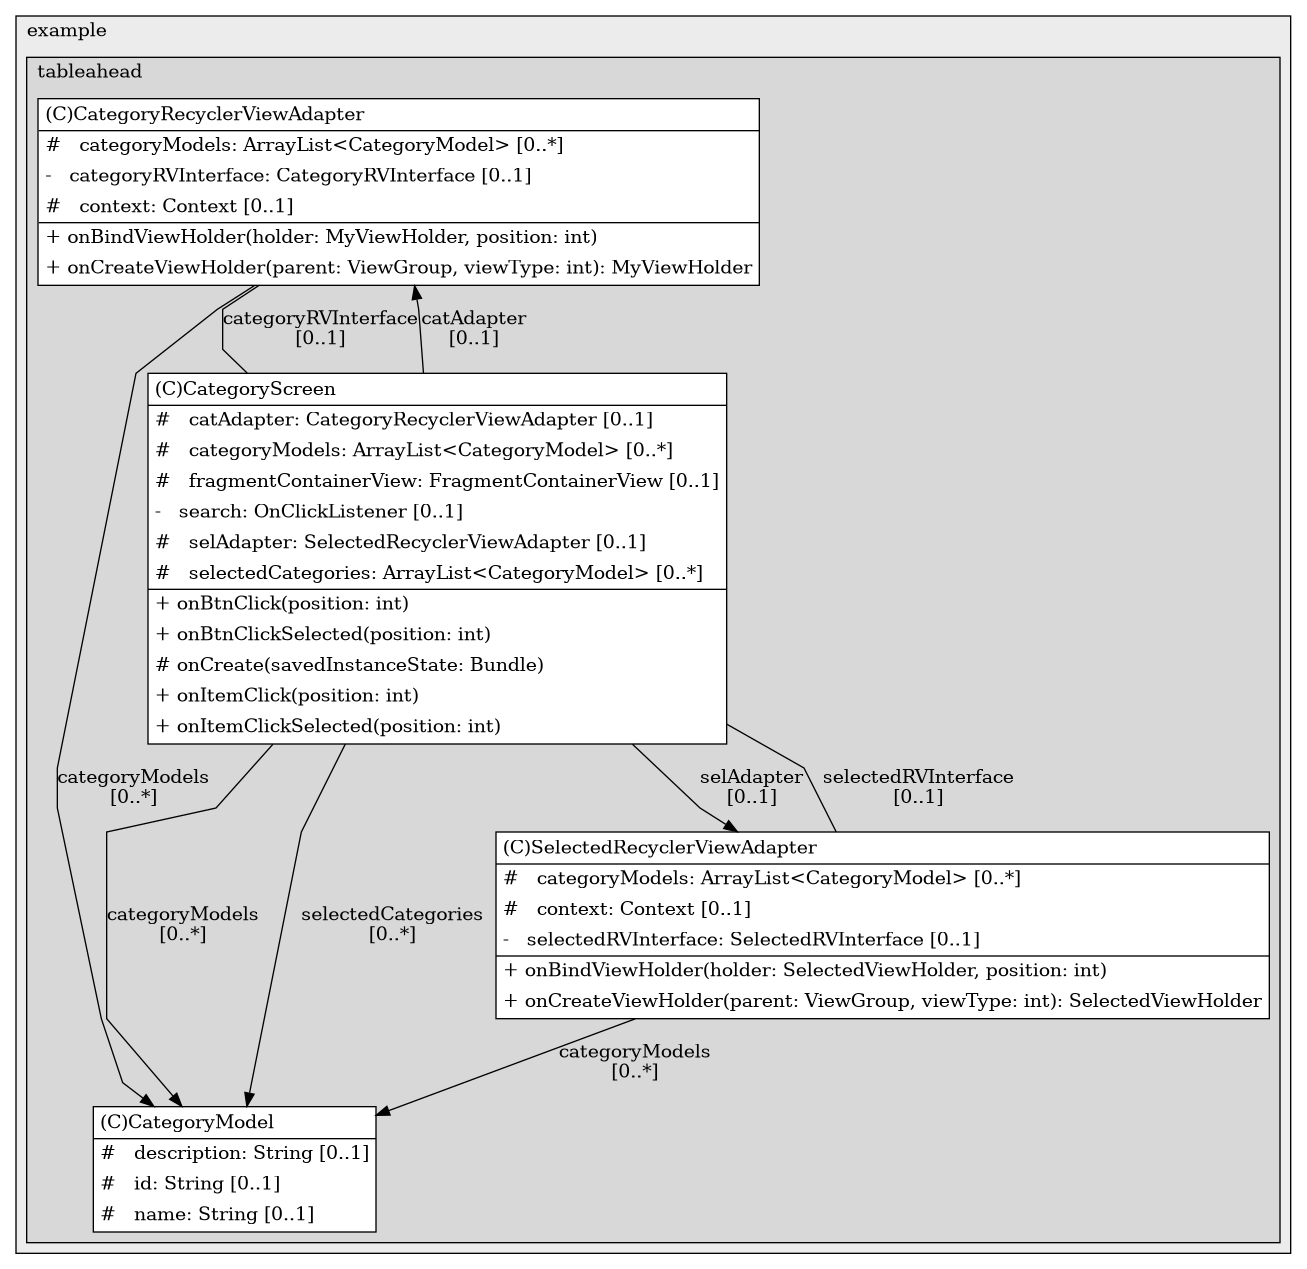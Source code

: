 @startuml

/' diagram meta data start
config=StructureConfiguration;
{
  "projectClassification": {
    "searchMode": "OpenProject", // OpenProject, AllProjects
    "includedProjects": "",
    "pathEndKeywords": "*.impl",
    "isClientPath": "",
    "isClientName": "",
    "isTestPath": "",
    "isTestName": "",
    "isMappingPath": "",
    "isMappingName": "",
    "isDataAccessPath": "",
    "isDataAccessName": "",
    "isDataStructurePath": "",
    "isDataStructureName": "",
    "isInterfaceStructuresPath": "",
    "isInterfaceStructuresName": "",
    "isEntryPointPath": "",
    "isEntryPointName": "",
    "treatFinalFieldsAsMandatory": false
  },
  "graphRestriction": {
    "classPackageExcludeFilter": "",
    "classPackageIncludeFilter": "",
    "classNameExcludeFilter": "",
    "classNameIncludeFilter": "",
    "methodNameExcludeFilter": "",
    "methodNameIncludeFilter": "",
    "removeByInheritance": "", // inheritance/annotation based filtering is done in a second step
    "removeByAnnotation": "",
    "removeByClassPackage": "", // cleanup the graph after inheritance/annotation based filtering is done
    "removeByClassName": "",
    "cutMappings": false,
    "cutEnum": true,
    "cutTests": true,
    "cutClient": true,
    "cutDataAccess": false,
    "cutInterfaceStructures": false,
    "cutDataStructures": false,
    "cutGetterAndSetter": true,
    "cutConstructors": true
  },
  "graphTraversal": {
    "forwardDepth": 6,
    "backwardDepth": 6,
    "classPackageExcludeFilter": "",
    "classPackageIncludeFilter": "",
    "classNameExcludeFilter": "",
    "classNameIncludeFilter": "",
    "methodNameExcludeFilter": "",
    "methodNameIncludeFilter": "",
    "hideMappings": false,
    "hideDataStructures": false,
    "hidePrivateMethods": true,
    "hideInterfaceCalls": true, // indirection: implementation -> interface (is hidden) -> implementation
    "onlyShowApplicationEntryPoints": false, // root node is included
    "useMethodCallsForStructureDiagram": "ForwardOnly" // ForwardOnly, BothDirections, No
  },
  "details": {
    "aggregation": "GroupByClass", // ByClass, GroupByClass, None
    "showClassGenericTypes": true,
    "showMethods": true,
    "showMethodParameterNames": true,
    "showMethodParameterTypes": true,
    "showMethodReturnType": true,
    "showPackageLevels": 2,
    "showDetailedClassStructure": true
  },
  "rootClass": "com.example.tableahead.search.CategoryScreen",
  "extensionCallbackMethod": "" // qualified.class.name#methodName - signature: public static String method(String)
}
diagram meta data end '/



digraph g {
    rankdir="TB"
    splines=polyline
    

'nodes 
subgraph cluster_1322970774 { 
   	label=example
	labeljust=l
	fillcolor="#ececec"
	style=filled
   
   subgraph cluster_121138761 { 
   	label=tableahead
	labeljust=l
	fillcolor="#d8d8d8"
	style=filled
   
   CategoryModel573312914[
	label=<<TABLE BORDER="1" CELLBORDER="0" CELLPADDING="4" CELLSPACING="0">
<TR><TD ALIGN="LEFT" >(C)CategoryModel</TD></TR>
<HR/>
<TR><TD ALIGN="LEFT" >#   description: String [0..1]</TD></TR>
<TR><TD ALIGN="LEFT" >#   id: String [0..1]</TD></TR>
<TR><TD ALIGN="LEFT" >#   name: String [0..1]</TD></TR>
</TABLE>>
	style=filled
	margin=0
	shape=plaintext
	fillcolor="#FFFFFF"
];

CategoryRecyclerViewAdapter573312914[
	label=<<TABLE BORDER="1" CELLBORDER="0" CELLPADDING="4" CELLSPACING="0">
<TR><TD ALIGN="LEFT" >(C)CategoryRecyclerViewAdapter</TD></TR>
<HR/>
<TR><TD ALIGN="LEFT" >#   categoryModels: ArrayList&lt;CategoryModel&gt; [0..*]</TD></TR>
<TR><TD ALIGN="LEFT" >-   categoryRVInterface: CategoryRVInterface [0..1]</TD></TR>
<TR><TD ALIGN="LEFT" >#   context: Context [0..1]</TD></TR>
<HR/>
<TR><TD ALIGN="LEFT" >+ onBindViewHolder(holder: MyViewHolder, position: int)</TD></TR>
<TR><TD ALIGN="LEFT" >+ onCreateViewHolder(parent: ViewGroup, viewType: int): MyViewHolder</TD></TR>
</TABLE>>
	style=filled
	margin=0
	shape=plaintext
	fillcolor="#FFFFFF"
];

CategoryScreen573312914[
	label=<<TABLE BORDER="1" CELLBORDER="0" CELLPADDING="4" CELLSPACING="0">
<TR><TD ALIGN="LEFT" >(C)CategoryScreen</TD></TR>
<HR/>
<TR><TD ALIGN="LEFT" >#   catAdapter: CategoryRecyclerViewAdapter [0..1]</TD></TR>
<TR><TD ALIGN="LEFT" >#   categoryModels: ArrayList&lt;CategoryModel&gt; [0..*]</TD></TR>
<TR><TD ALIGN="LEFT" >#   fragmentContainerView: FragmentContainerView [0..1]</TD></TR>
<TR><TD ALIGN="LEFT" >-   search: OnClickListener [0..1]</TD></TR>
<TR><TD ALIGN="LEFT" >#   selAdapter: SelectedRecyclerViewAdapter [0..1]</TD></TR>
<TR><TD ALIGN="LEFT" >#   selectedCategories: ArrayList&lt;CategoryModel&gt; [0..*]</TD></TR>
<HR/>
<TR><TD ALIGN="LEFT" >+ onBtnClick(position: int)</TD></TR>
<TR><TD ALIGN="LEFT" >+ onBtnClickSelected(position: int)</TD></TR>
<TR><TD ALIGN="LEFT" ># onCreate(savedInstanceState: Bundle)</TD></TR>
<TR><TD ALIGN="LEFT" >+ onItemClick(position: int)</TD></TR>
<TR><TD ALIGN="LEFT" >+ onItemClickSelected(position: int)</TD></TR>
</TABLE>>
	style=filled
	margin=0
	shape=plaintext
	fillcolor="#FFFFFF"
];

SelectedRecyclerViewAdapter573312914[
	label=<<TABLE BORDER="1" CELLBORDER="0" CELLPADDING="4" CELLSPACING="0">
<TR><TD ALIGN="LEFT" >(C)SelectedRecyclerViewAdapter</TD></TR>
<HR/>
<TR><TD ALIGN="LEFT" >#   categoryModels: ArrayList&lt;CategoryModel&gt; [0..*]</TD></TR>
<TR><TD ALIGN="LEFT" >#   context: Context [0..1]</TD></TR>
<TR><TD ALIGN="LEFT" >-   selectedRVInterface: SelectedRVInterface [0..1]</TD></TR>
<HR/>
<TR><TD ALIGN="LEFT" >+ onBindViewHolder(holder: SelectedViewHolder, position: int)</TD></TR>
<TR><TD ALIGN="LEFT" >+ onCreateViewHolder(parent: ViewGroup, viewType: int): SelectedViewHolder</TD></TR>
</TABLE>>
	style=filled
	margin=0
	shape=plaintext
	fillcolor="#FFFFFF"
];
} 
} 

'edges    
CategoryRecyclerViewAdapter573312914 -> CategoryModel573312914[label="categoryModels
[0..*]"];
CategoryRecyclerViewAdapter573312914 -> CategoryScreen573312914[label="categoryRVInterface
[0..1]", arrowhead=none];
CategoryScreen573312914 -> CategoryModel573312914[label="categoryModels
[0..*]"];
CategoryScreen573312914 -> CategoryModel573312914[label="selectedCategories
[0..*]"];
CategoryScreen573312914 -> CategoryRecyclerViewAdapter573312914[label="catAdapter
[0..1]"];
CategoryScreen573312914 -> SelectedRecyclerViewAdapter573312914[label="selAdapter
[0..1]"];
SelectedRecyclerViewAdapter573312914 -> CategoryModel573312914[label="categoryModels
[0..*]"];
SelectedRecyclerViewAdapter573312914 -> CategoryScreen573312914[label="selectedRVInterface
[0..1]", arrowhead=none];
    
}
@enduml